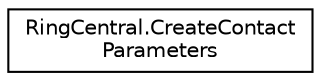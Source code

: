 digraph "Graphical Class Hierarchy"
{
 // LATEX_PDF_SIZE
  edge [fontname="Helvetica",fontsize="10",labelfontname="Helvetica",labelfontsize="10"];
  node [fontname="Helvetica",fontsize="10",shape=record];
  rankdir="LR";
  Node0 [label="RingCentral.CreateContact\lParameters",height=0.2,width=0.4,color="black", fillcolor="white", style="filled",URL="$classRingCentral_1_1CreateContactParameters.html",tooltip="Query parameters for operation createContact"];
}

